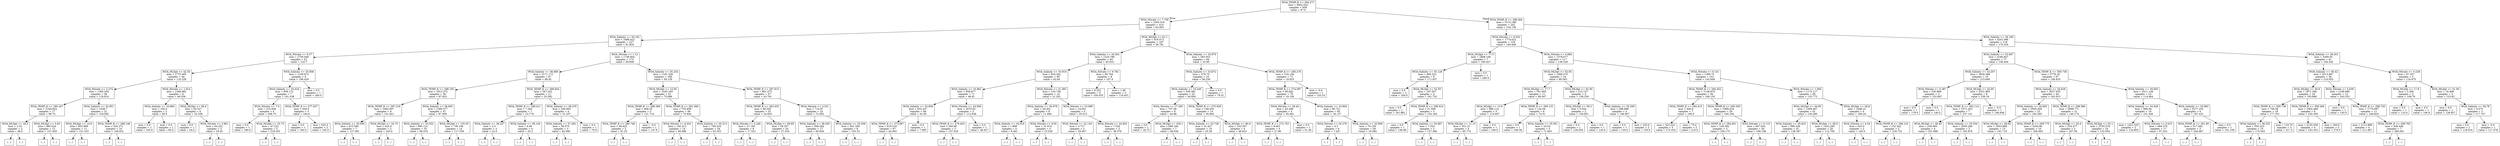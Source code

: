 digraph Tree {
node [shape=box] ;
0 [label="WOA_TEMP_K <= 294.271\nmse = 4602.542\nsamples = 656\nvalue = 97.0"] ;
1 [label="WOA_Nitrate <= 7.709\nmse = 2300.318\nsamples = 414\nvalue = 62.083"] ;
0 -> 1 [labeldistance=2.5, labelangle=45, headlabel="True"] ;
2 [label="WOA_Salinity <= 34.181\nmse = 2488.422\nsamples = 227\nvalue = 81.824"] ;
1 -> 2 ;
3 [label="WOA_Nitrate <= 6.37\nmse = 2750.049\nsamples = 52\nvalue = 125.7"] ;
2 -> 3 ;
4 [label="WOA_MLDpt <= 42.55\nmse = 1775.405\nsamples = 44\nvalue = 110.228"] ;
3 -> 4 ;
5 [label="WOA_Nitrate <= 2.274\nmse = 1365.054\nsamples = 38\nvalue = 116.814"] ;
4 -> 5 ;
6 [label="WOA_TEMP_K <= 285.347\nmse = 1249.824\nsamples = 17\nvalue = 96.74"] ;
5 -> 6 ;
7 [label="WOA_MLDpt <= 18.0\nmse = 2.25\nsamples = 2\nvalue = 48.5"] ;
6 -> 7 ;
8 [label="(...)"] ;
7 -> 8 ;
9 [label="(...)"] ;
7 -> 9 ;
10 [label="WOA_MLDpt <= 5.65\nmse = 895.024\nsamples = 15\nvalue = 107.459"] ;
6 -> 10 ;
11 [label="(...)"] ;
10 -> 11 ;
16 [label="(...)"] ;
10 -> 16 ;
39 [label="WOA_Salinity <= 32.951\nmse = 1038.7\nsamples = 21\nvalue = 129.082"] ;
5 -> 39 ;
40 [label="WOA_MLDpt <= 14.9\nmse = 652.889\nsamples = 11\nvalue = 151.333"] ;
39 -> 40 ;
41 [label="(...)"] ;
40 -> 41 ;
50 [label="(...)"] ;
40 -> 50 ;
55 [label="WOA_TEMP_K <= 288.146\nmse = 434.271\nsamples = 10\nvalue = 106.831"] ;
39 -> 55 ;
56 [label="(...)"] ;
55 -> 56 ;
67 [label="(...)"] ;
55 -> 67 ;
74 [label="WOA_Nitrate <= 1.914\nmse = 1268.982\nsamples = 6\nvalue = 46.558"] ;
4 -> 74 ;
75 [label="WOA_Salinity <= 33.883\nmse = 100.0\nsamples = 2\nvalue = 95.0"] ;
74 -> 75 ;
76 [label="mse = 0.0\nsamples = 1\nvalue = 105.0"] ;
75 -> 76 ;
77 [label="mse = 0.0\nsamples = 1\nvalue = 85.0"] ;
75 -> 77 ;
78 [label="WOA_MLDpt <= 56.4\nmse = 93.527\nsamples = 4\nvalue = 22.338"] ;
74 -> 78 ;
79 [label="mse = 0.0\nsamples = 1\nvalue = 34.0"] ;
78 -> 79 ;
80 [label="WOA_Nitrate <= 3.961\nmse = 64.252\nsamples = 3\nvalue = 18.45"] ;
78 -> 80 ;
81 [label="(...)"] ;
80 -> 81 ;
82 [label="(...)"] ;
80 -> 82 ;
83 [label="WOA_Salinity <= 33.958\nmse = 1108.673\nsamples = 8\nvalue = 196.429"] ;
3 -> 83 ;
84 [label="WOA_Salinity <= 33.424\nmse = 859.172\nsamples = 7\nvalue = 191.538"] ;
83 -> 84 ;
85 [label="WOA_Nitrate <= 7.0\nmse = 310.938\nsamples = 4\nvalue = 208.75"] ;
84 -> 85 ;
86 [label="mse = 0.0\nsamples = 1\nvalue = 180.0"] ;
85 -> 86 ;
87 [label="WOA_MLDpt <= 25.75\nmse = 47.222\nsamples = 3\nvalue = 218.333"] ;
85 -> 87 ;
88 [label="(...)"] ;
87 -> 88 ;
89 [label="(...)"] ;
87 -> 89 ;
90 [label="WOA_TEMP_K <= 277.637\nmse = 504.0\nsamples = 3\nvalue = 164.0"] ;
84 -> 90 ;
91 [label="mse = 0.0\nsamples = 1\nvalue = 160.0"] ;
90 -> 91 ;
92 [label="mse = 625.0\nsamples = 2\nvalue = 165.0"] ;
90 -> 92 ;
93 [label="mse = 0.0\nsamples = 1\nvalue = 260.0"] ;
83 -> 93 ;
94 [label="WOA_Nitrate <= 1.12\nmse = 1748.854\nsamples = 175\nvalue = 69.858"] ;
2 -> 94 ;
95 [label="WOA_Salinity <= 36.689\nmse = 2171.172\nsamples = 67\nvalue = 88.92"] ;
94 -> 95 ;
96 [label="WOA_TEMP_K <= 288.192\nmse = 1913.372\nsamples = 56\nvalue = 97.623"] ;
95 -> 96 ;
97 [label="WOA_TEMP_K <= 287.218\nmse = 1962.607\nsamples = 9\nvalue = 141.821"] ;
96 -> 97 ;
98 [label="WOA_Salinity <= 35.059\nmse = 415.595\nsamples = 7\nvalue = 127.081"] ;
97 -> 98 ;
99 [label="(...)"] ;
98 -> 99 ;
108 [label="(...)"] ;
98 -> 108 ;
109 [label="WOA_MLDpt <= 34.75\nmse = 625.0\nsamples = 2\nvalue = 245.0"] ;
97 -> 109 ;
110 [label="(...)"] ;
109 -> 110 ;
111 [label="(...)"] ;
109 -> 111 ;
112 [label="WOA_Salinity <= 36.605\nmse = 1380.577\nsamples = 47\nvalue = 87.936"] ;
96 -> 112 ;
113 [label="WOA_Salinity <= 35.552\nmse = 895.121\nsamples = 33\nvalue = 69.516"] ;
112 -> 113 ;
114 [label="(...)"] ;
113 -> 114 ;
141 [label="(...)"] ;
113 -> 141 ;
174 [label="WOA_MLDpt <= 135.55\nmse = 739.109\nsamples = 14\nvalue = 117.539"] ;
112 -> 174 ;
175 [label="(...)"] ;
174 -> 175 ;
184 [label="(...)"] ;
174 -> 184 ;
193 [label="WOA_TEMP_K <= 289.844\nmse = 267.322\nsamples = 11\nvalue = 33.592"] ;
95 -> 193 ;
194 [label="WOA_TEMP_K <= 286.411\nmse = 7.284\nsamples = 7\nvalue = 23.778"] ;
193 -> 194 ;
195 [label="WOA_Salinity <= 38.227\nmse = 2.0\nsamples = 3\nvalue = 22.0"] ;
194 -> 195 ;
196 [label="(...)"] ;
195 -> 196 ;
197 [label="(...)"] ;
195 -> 197 ;
198 [label="WOA_Salinity <= 38.129\nmse = 6.96\nsamples = 4\nvalue = 25.2"] ;
194 -> 198 ;
199 [label="(...)"] ;
198 -> 199 ;
200 [label="(...)"] ;
198 -> 200 ;
201 [label="WOA_Salinity <= 38.478\nmse = 249.965\nsamples = 4\nvalue = 51.257"] ;
193 -> 201 ;
202 [label="WOA_Salinity <= 37.462\nmse = 56.075\nsamples = 3\nvalue = 44.096"] ;
201 -> 202 ;
203 [label="(...)"] ;
202 -> 203 ;
206 [label="(...)"] ;
202 -> 206 ;
207 [label="mse = 0.0\nsamples = 1\nvalue = 79.9"] ;
201 -> 207 ;
208 [label="WOA_Salinity <= 35.234\nmse = 1191.528\nsamples = 108\nvalue = 59.129"] ;
94 -> 208 ;
209 [label="WOA_MLDpt <= 15.95\nmse = 1020.185\nsamples = 51\nvalue = 75.686"] ;
208 -> 209 ;
210 [label="WOA_TEMP_K <= 286.366\nmse = 668.35\nsamples = 3\nvalue = 131.714"] ;
209 -> 210 ;
211 [label="WOA_TEMP_K <= 280.746\nmse = 46.923\nsamples = 2\nvalue = 91.25"] ;
210 -> 211 ;
212 [label="(...)"] ;
211 -> 212 ;
213 [label="(...)"] ;
211 -> 213 ;
214 [label="mse = -0.0\nsamples = 1\nvalue = 147.9"] ;
210 -> 214 ;
215 [label="WOA_TEMP_K <= 281.568\nmse = 755.859\nsamples = 48\nvalue = 70.844"] ;
209 -> 215 ;
216 [label="WOA_Nitrate <= 6.452\nmse = 192.213\nsamples = 14\nvalue = 90.986"] ;
215 -> 216 ;
217 [label="(...)"] ;
216 -> 217 ;
228 [label="(...)"] ;
216 -> 228 ;
239 [label="WOA_Salinity <= 35.213\nmse = 758.334\nsamples = 34\nvalue = 63.333"] ;
215 -> 239 ;
240 [label="(...)"] ;
239 -> 240 ;
287 [label="(...)"] ;
239 -> 287 ;
292 [label="WOA_TEMP_K <= 287.915\nmse = 861.073\nsamples = 57\nvalue = 43.791"] ;
208 -> 292 ;
293 [label="WOA_TEMP_K <= 283.432\nmse = 68.545\nsamples = 32\nvalue = 24.924"] ;
292 -> 293 ;
294 [label="WOA_Nitrate <= 5.246\nmse = 27.195\nsamples = 8\nvalue = 17.521"] ;
293 -> 294 ;
295 [label="(...)"] ;
294 -> 295 ;
300 [label="(...)"] ;
294 -> 300 ;
303 [label="WOA_MLDpt <= 69.85\nmse = 58.357\nsamples = 24\nvalue = 27.334"] ;
293 -> 303 ;
304 [label="(...)"] ;
303 -> 304 ;
319 [label="(...)"] ;
303 -> 319 ;
322 [label="WOA_Nitrate <= 3.331\nmse = 714.97\nsamples = 25\nvalue = 72.092"] ;
292 -> 322 ;
323 [label="WOA_Salinity <= 38.205\nmse = 268.284\nsamples = 17\nvalue = 60.936"] ;
322 -> 323 ;
324 [label="(...)"] ;
323 -> 324 ;
345 [label="(...)"] ;
323 -> 345 ;
346 [label="WOA_Salinity <= 35.509\nmse = 641.356\nsamples = 8\nvalue = 103.33"] ;
322 -> 346 ;
347 [label="(...)"] ;
346 -> 347 ;
350 [label="(...)"] ;
346 -> 350 ;
359 [label="WOA_MLDpt <= 61.1\nmse = 919.572\nsamples = 187\nvalue = 36.781"] ;
1 -> 359 ;
360 [label="WOA_Salinity <= 34.561\nmse = 1224.786\nsamples = 93\nvalue = 49.433"] ;
359 -> 360 ;
361 [label="WOA_Salinity <= 33.918\nmse = 918.342\nsamples = 85\nvalue = 42.64"] ;
360 -> 361 ;
362 [label="WOA_Salinity <= 33.862\nmse = 958.877\nsamples = 71\nvalue = 46.61"] ;
361 -> 362 ;
363 [label="WOA_Salinity <= 33.858\nmse = 632.437\nsamples = 68\nvalue = 43.39"] ;
362 -> 363 ;
364 [label="WOA_TEMP_K <= 273.087\nmse = 619.518\nsamples = 67\nvalue = 44.093"] ;
363 -> 364 ;
365 [label="(...)"] ;
364 -> 365 ;
406 [label="(...)"] ;
364 -> 406 ;
447 [label="mse = 0.0\nsamples = 1\nvalue = 7.895"] ;
363 -> 447 ;
448 [label="WOA_Nitrate <= 24.508\nmse = 3070.62\nsamples = 3\nvalue = 112.938"] ;
362 -> 448 ;
449 [label="WOA_TEMP_K <= 276.425\nmse = 260.08\nsamples = 2\nvalue = 157.018"] ;
448 -> 449 ;
450 [label="(...)"] ;
449 -> 450 ;
451 [label="(...)"] ;
449 -> 451 ;
452 [label="mse = 0.0\nsamples = 1\nvalue = 46.817"] ;
448 -> 452 ;
453 [label="WOA_Nitrate <= 21.383\nmse = 154.728\nsamples = 14\nvalue = 21.201"] ;
361 -> 453 ;
454 [label="WOA_Salinity <= 34.079\nmse = 29.301\nsamples = 9\nvalue = 11.994"] ;
453 -> 454 ;
455 [label="WOA_Salinity <= 34.019\nmse = 1.968\nsamples = 4\nvalue = 8.461"] ;
454 -> 455 ;
456 [label="(...)"] ;
455 -> 456 ;
459 [label="(...)"] ;
455 -> 459 ;
462 [label="WOA_Nitrate <= 9.05\nmse = 31.674\nsamples = 5\nvalue = 15.526"] ;
454 -> 462 ;
463 [label="(...)"] ;
462 -> 463 ;
464 [label="(...)"] ;
462 -> 464 ;
469 [label="WOA_Nitrate <= 23.089\nmse = 24.951\nsamples = 5\nvalue = 35.012"] ;
453 -> 469 ;
470 [label="WOA_Nitrate <= 22.134\nmse = 3.717\nsamples = 2\nvalue = 29.407"] ;
469 -> 470 ;
471 [label="(...)"] ;
470 -> 471 ;
472 [label="(...)"] ;
470 -> 472 ;
473 [label="WOA_Nitrate <= 24.932\nmse = 7.524\nsamples = 3\nvalue = 38.376"] ;
469 -> 473 ;
474 [label="(...)"] ;
473 -> 474 ;
477 [label="(...)"] ;
473 -> 477 ;
478 [label="WOA_Nitrate <= 9.782\nmse = 85.794\nsamples = 8\nvalue = 107.4"] ;
360 -> 478 ;
479 [label="mse = 6.322\nsamples = 5\nvalue = 100.033"] ;
478 -> 479 ;
480 [label="mse = 1.46\nsamples = 3\nvalue = 118.451"] ;
478 -> 480 ;
481 [label="WOA_Salinity <= 33.879\nmse = 283.052\nsamples = 94\nvalue = 23.95"] ;
359 -> 481 ;
482 [label="WOA_Salinity <= 33.872\nmse = 478.73\nsamples = 23\nvalue = 38.239"] ;
481 -> 482 ;
483 [label="WOA_Salinity <= 33.445\nmse = 439.381\nsamples = 22\nvalue = 36.904"] ;
482 -> 483 ;
484 [label="WOA_Nitrate <= 17.305\nmse = 707.58\nsamples = 8\nvalue = 44.88"] ;
483 -> 484 ;
485 [label="mse = 0.0\nsamples = 1\nvalue = 18.72"] ;
484 -> 485 ;
486 [label="WOA_MLDpt <= 328.1\nmse = 689.184\nsamples = 7\nvalue = 49.636"] ;
484 -> 486 ;
487 [label="(...)"] ;
486 -> 487 ;
490 [label="(...)"] ;
486 -> 490 ;
491 [label="WOA_TEMP_K <= 275.928\nmse = 148.435\nsamples = 14\nvalue = 30.804"] ;
483 -> 491 ;
492 [label="WOA_Salinity <= 33.726\nmse = 31.627\nsamples = 10\nvalue = 25.26"] ;
491 -> 492 ;
493 [label="(...)"] ;
492 -> 493 ;
498 [label="(...)"] ;
492 -> 498 ;
509 [label="WOA_MLDpt <= 80.0\nmse = 103.507\nsamples = 4\nvalue = 48.823"] ;
491 -> 509 ;
510 [label="(...)"] ;
509 -> 510 ;
511 [label="(...)"] ;
509 -> 511 ;
516 [label="mse = 0.0\nsamples = 1\nvalue = 78.31"] ;
482 -> 516 ;
517 [label="WOA_TEMP_K <= 285.276\nmse = 154.146\nsamples = 71\nvalue = 19.923"] ;
481 -> 517 ;
518 [label="WOA_TEMP_K <= 274.097\nmse = 90.842\nsamples = 70\nvalue = 19.156"] ;
517 -> 518 ;
519 [label="WOA_Nitrate <= 28.44\nmse = 63.496\nsamples = 5\nvalue = 30.481"] ;
518 -> 519 ;
520 [label="WOA_TEMP_K <= 272.753\nmse = 9.601\nsamples = 4\nvalue = 27.86"] ;
519 -> 520 ;
521 [label="(...)"] ;
520 -> 521 ;
524 [label="(...)"] ;
520 -> 524 ;
527 [label="mse = 0.0\nsamples = 1\nvalue = 51.45"] ;
519 -> 527 ;
528 [label="WOA_Salinity <= 33.904\nmse = 80.721\nsamples = 65\nvalue = 18.137"] ;
518 -> 528 ;
529 [label="WOA_Nitrate <= 24.279\nmse = 4.3\nsamples = 6\nvalue = 7.247"] ;
528 -> 529 ;
530 [label="(...)"] ;
529 -> 530 ;
531 [label="(...)"] ;
529 -> 531 ;
536 [label="WOA_Salinity <= 33.909\nmse = 76.159\nsamples = 59\nvalue = 19.084"] ;
528 -> 536 ;
537 [label="(...)"] ;
536 -> 537 ;
538 [label="(...)"] ;
536 -> 538 ;
595 [label="mse = -0.0\nsamples = 1\nvalue = 103.53"] ;
517 -> 595 ;
596 [label="WOA_TEMP_K <= 298.364\nmse = 3110.198\nsamples = 242\nvalue = 154.136"] ;
0 -> 596 [labeldistance=2.5, labelangle=-45, headlabel="False"] ;
597 [label="WOA_Nitrate <= 0.032\nmse = 1774.622\nsamples = 124\nvalue = 140.446"] ;
596 -> 597 ;
598 [label="WOA_MLDpt <= 77.5\nmse = 1808.108\nsamples = 7\nvalue = 185.827"] ;
597 -> 598 ;
599 [label="WOA_Salinity <= 35.128\nmse = 409.323\nsamples = 6\nvalue = 171.937"] ;
598 -> 599 ;
600 [label="mse = 0.0\nsamples = 2\nvalue = 200.0"] ;
599 -> 600 ;
601 [label="WOA_MLDpt <= 52.55\nmse = 167.657\nsamples = 4\nvalue = 161.732"] ;
599 -> 601 ;
602 [label="mse = 0.0\nsamples = 1\nvalue = 181.862"] ;
601 -> 602 ;
603 [label="WOA_TEMP_K <= 296.914\nmse = 21.599\nsamples = 3\nvalue = 154.184"] ;
601 -> 603 ;
604 [label="mse = 0.0\nsamples = 1\nvalue = 148.88"] ;
603 -> 604 ;
605 [label="WOA_Salinity <= 35.987\nmse = 7.553\nsamples = 2\nvalue = 157.366"] ;
603 -> 605 ;
606 [label="(...)"] ;
605 -> 606 ;
607 [label="(...)"] ;
605 -> 607 ;
608 [label="mse = 0.0\nsamples = 1\nvalue = 290.0"] ;
598 -> 608 ;
609 [label="WOA_Nitrate <= 0.084\nmse = 1578.677\nsamples = 117\nvalue = 136.529"] ;
597 -> 609 ;
610 [label="WOA_MLDpt <= 52.95\nmse = 1068.275\nsamples = 16\nvalue = 99.593"] ;
609 -> 610 ;
611 [label="WOA_MLDpt <= 17.7\nmse = 781.993\nsamples = 11\nvalue = 89.047"] ;
610 -> 611 ;
612 [label="WOA_MLDpt <= 13.6\nmse = 986.114\nsamples = 5\nvalue = 110.047"] ;
611 -> 612 ;
613 [label="WOA_MLDpt <= 11.15\nmse = 351.21\nsamples = 4\nvalue = 95.774"] ;
612 -> 613 ;
614 [label="(...)"] ;
613 -> 614 ;
617 [label="(...)"] ;
613 -> 617 ;
618 [label="mse = 0.0\nsamples = 1\nvalue = 160.0"] ;
612 -> 618 ;
619 [label="WOA_TEMP_K <= 295.131\nmse = 124.04\nsamples = 6\nvalue = 74.51"] ;
611 -> 619 ;
620 [label="mse = 0.0\nsamples = 1\nvalue = 109.39"] ;
619 -> 620 ;
621 [label="WOA_Salinity <= 35.591\nmse = 24.54\nsamples = 5\nvalue = 71.603"] ;
619 -> 621 ;
622 [label="(...)"] ;
621 -> 622 ;
625 [label="(...)"] ;
621 -> 625 ;
630 [label="WOA_MLDpt <= 62.95\nmse = 215.157\nsamples = 5\nvalue = 138.259"] ;
610 -> 630 ;
631 [label="WOA_MLDpt <= 59.3\nmse = 0.044\nsamples = 2\nvalue = 129.851"] ;
630 -> 631 ;
632 [label="mse = 0.0\nsamples = 1\nvalue = 129.554"] ;
631 -> 632 ;
633 [label="mse = 0.0\nsamples = 1\nvalue = 130.0"] ;
631 -> 633 ;
634 [label="WOA_Salinity <= 35.209\nmse = 288.889\nsamples = 3\nvalue = 146.667"] ;
630 -> 634 ;
635 [label="mse = 0.0\nsamples = 1\nvalue = 130.0"] ;
634 -> 635 ;
636 [label="mse = 225.0\nsamples = 2\nvalue = 155.0"] ;
634 -> 636 ;
637 [label="WOA_Nitrate <= 0.141\nmse = 1399.75\nsamples = 101\nvalue = 142.649"] ;
609 -> 637 ;
638 [label="WOA_TEMP_K <= 294.452\nmse = 1149.676\nsamples = 36\nvalue = 166.155"] ;
637 -> 638 ;
639 [label="WOA_TEMP_K <= 294.415\nmse = 640.0\nsamples = 7\nvalue = 190.0"] ;
638 -> 639 ;
640 [label="mse = 322.222\nsamples = 5\nvalue = 173.333"] ;
639 -> 640 ;
641 [label="mse = 75.0\nsamples = 2\nvalue = 215.0"] ;
639 -> 641 ;
642 [label="WOA_TEMP_K <= 295.545\nmse = 1099.416\nsamples = 29\nvalue = 160.194"] ;
638 -> 642 ;
643 [label="WOA_TEMP_K <= 294.951\nmse = 128.392\nsamples = 3\nvalue = 106.175"] ;
642 -> 643 ;
644 [label="(...)"] ;
643 -> 644 ;
645 [label="(...)"] ;
643 -> 645 ;
646 [label="WOA_Nitrate <= 0.115\nmse = 847.054\nsamples = 26\nvalue = 166.196"] ;
642 -> 646 ;
647 [label="(...)"] ;
646 -> 647 ;
666 [label="(...)"] ;
646 -> 666 ;
681 [label="WOA_Nitrate <= 1.665\nmse = 1175.117\nsamples = 65\nvalue = 132.773"] ;
637 -> 681 ;
682 [label="WOA_MLDpt <= 44.95\nmse = 1008.467\nsamples = 61\nvalue = 130.296"] ;
681 -> 682 ;
683 [label="WOA_Salinity <= 35.623\nmse = 596.328\nsamples = 41\nvalue = 138.387"] ;
682 -> 683 ;
684 [label="(...)"] ;
683 -> 684 ;
749 [label="(...)"] ;
683 -> 749 ;
750 [label="WOA_MLDpt <= 58.6\nmse = 1452.285\nsamples = 20\nvalue = 112.765"] ;
682 -> 750 ;
751 [label="(...)"] ;
750 -> 751 ;
772 [label="(...)"] ;
750 -> 772 ;
787 [label="WOA_MLDpt <= 28.8\nmse = 1646.31\nsamples = 4\nvalue = 189.24"] ;
681 -> 787 ;
788 [label="WOA_Nitrate <= 4.54\nmse = 625.0\nsamples = 2\nvalue = 145.0"] ;
787 -> 788 ;
789 [label="(...)"] ;
788 -> 789 ;
790 [label="(...)"] ;
788 -> 790 ;
791 [label="WOA_TEMP_K <= 296.152\nmse = 152.542\nsamples = 2\nvalue = 218.733"] ;
787 -> 791 ;
792 [label="(...)"] ;
791 -> 792 ;
793 [label="(...)"] ;
791 -> 793 ;
794 [label="WOA_Salinity <= 36.195\nmse = 4201.066\nsamples = 118\nvalue = 170.234"] ;
596 -> 794 ;
795 [label="WOA_Salinity <= 33.907\nmse = 4180.857\nsamples = 77\nvalue = 156.404"] ;
794 -> 795 ;
796 [label="WOA_Salinity <= 33.207\nmse = 2626.389\nsamples = 10\nvalue = 215.646"] ;
795 -> 796 ;
797 [label="WOA_Nitrate <= 0.387\nmse = 320.889\nsamples = 2\nvalue = 152.667"] ;
796 -> 797 ;
798 [label="mse = 0.0\nsamples = 1\nvalue = 178.0"] ;
797 -> 798 ;
799 [label="mse = 0.0\nsamples = 1\nvalue = 140.0"] ;
797 -> 799 ;
800 [label="WOA_MLDpt <= 43.95\nmse = 2031.865\nsamples = 8\nvalue = 230.18"] ;
796 -> 800 ;
801 [label="WOA_TEMP_K <= 302.114\nmse = 1571.263\nsamples = 7\nvalue = 237.141"] ;
800 -> 801 ;
802 [label="WOA_MLDpt <= 28.45\nmse = 239.065\nsamples = 4\nvalue = 251.896"] ;
801 -> 802 ;
803 [label="(...)"] ;
802 -> 803 ;
804 [label="(...)"] ;
802 -> 804 ;
809 [label="WOA_Salinity <= 33.554\nmse = 2955.266\nsamples = 3\nvalue = 192.876"] ;
801 -> 809 ;
810 [label="(...)"] ;
809 -> 810 ;
813 [label="(...)"] ;
809 -> 813 ;
814 [label="mse = -0.0\nsamples = 1\nvalue = 146.648"] ;
800 -> 814 ;
815 [label="WOA_TEMP_K <= 300.738\nmse = 3778.18\nsamples = 67\nvalue = 146.925"] ;
795 -> 815 ;
816 [label="WOA_Salinity <= 34.629\nmse = 3627.635\nsamples = 44\nvalue = 162.913"] ;
815 -> 816 ;
817 [label="WOA_Salinity <= 34.565\nmse = 2565.459\nsamples = 23\nvalue = 182.495"] ;
816 -> 817 ;
818 [label="WOA_MLDpt <= 28.65\nmse = 1853.869\nsamples = 13\nvalue = 161.719"] ;
817 -> 818 ;
819 [label="(...)"] ;
818 -> 819 ;
826 [label="(...)"] ;
818 -> 826 ;
835 [label="WOA_TEMP_K <= 299.775\nmse = 2240.96\nsamples = 10\nvalue = 208.465"] ;
817 -> 835 ;
836 [label="(...)"] ;
835 -> 836 ;
837 [label="(...)"] ;
835 -> 837 ;
838 [label="WOA_TEMP_K <= 298.586\nmse = 3898.771\nsamples = 21\nvalue = 140.174"] ;
816 -> 838 ;
839 [label="WOA_MLDpt <= 20.4\nmse = 254.477\nsamples = 2\nvalue = 207.56"] ;
838 -> 839 ;
840 [label="(...)"] ;
839 -> 840 ;
841 [label="(...)"] ;
839 -> 841 ;
842 [label="WOA_MLDpt <= 55.1\nmse = 3750.579\nsamples = 19\nvalue = 132.954"] ;
838 -> 842 ;
843 [label="(...)"] ;
842 -> 843 ;
858 [label="(...)"] ;
842 -> 858 ;
873 [label="WOA_Salinity <= 35.603\nmse = 2511.138\nsamples = 23\nvalue = 114.464"] ;
815 -> 873 ;
874 [label="WOA_Salinity <= 34.028\nmse = 896.94\nsamples = 19\nvalue = 101.436"] ;
873 -> 874 ;
875 [label="mse = 1421.325\nsamples = 2\nvalue = 134.803"] ;
874 -> 875 ;
876 [label="WOA_Nitrate <= 0.015\nmse = 684.376\nsamples = 17\nvalue = 97.432"] ;
874 -> 876 ;
877 [label="(...)"] ;
876 -> 877 ;
880 [label="(...)"] ;
876 -> 880 ;
909 [label="WOA_Salinity <= 35.883\nmse = 5277.255\nsamples = 4\nvalue = 187.422"] ;
873 -> 909 ;
910 [label="WOA_TEMP_K <= 301.95\nmse = 517.082\nsamples = 3\nvalue = 244.967"] ;
909 -> 910 ;
911 [label="(...)"] ;
910 -> 911 ;
912 [label="(...)"] ;
910 -> 912 ;
913 [label="mse = 0.0\nsamples = 1\nvalue = 101.106"] ;
909 -> 913 ;
914 [label="WOA_Salinity <= 36.451\nmse = 3309.55\nsamples = 41\nvalue = 194.542"] ;
794 -> 914 ;
915 [label="WOA_Salinity <= 36.42\nmse = 2513.997\nsamples = 36\nvalue = 210.055"] ;
914 -> 915 ;
916 [label="WOA_MLDpt <= 30.9\nmse = 1871.306\nsamples = 24\nvalue = 193.866"] ;
915 -> 916 ;
917 [label="WOA_TEMP_K <= 300.736\nmse = 758.58\nsamples = 18\nvalue = 177.251"] ;
916 -> 917 ;
918 [label="WOA_Salinity <= 36.332\nmse = 550.223\nsamples = 15\nvalue = 170.543"] ;
917 -> 918 ;
919 [label="(...)"] ;
918 -> 919 ;
922 [label="(...)"] ;
918 -> 922 ;
927 [label="mse = 118.75\nsamples = 3\nvalue = 217.5"] ;
917 -> 927 ;
928 [label="WOA_TEMP_K <= 300.284\nmse = 1802.469\nsamples = 6\nvalue = 245.556"] ;
916 -> 928 ;
929 [label="mse = 2155.556\nsamples = 4\nvalue = 233.333"] ;
928 -> 929 ;
930 [label="mse = 200.0\nsamples = 2\nvalue = 270.0"] ;
928 -> 930 ;
931 [label="WOA_Nitrate <= 0.039\nmse = 2188.889\nsamples = 12\nvalue = 243.333"] ;
915 -> 931 ;
932 [label="mse = 0.0\nsamples = 1\nvalue = 150.0"] ;
931 -> 932 ;
933 [label="WOA_TEMP_K <= 298.726\nmse = 1775.087\nsamples = 11\nvalue = 248.824"] ;
931 -> 933 ;
934 [label="mse = 2113.889\nsamples = 4\nvalue = 211.667"] ;
933 -> 934 ;
935 [label="WOA_TEMP_K <= 299.783\nmse = 426.446\nsamples = 7\nvalue = 269.091"] ;
933 -> 935 ;
936 [label="(...)"] ;
935 -> 936 ;
939 [label="(...)"] ;
935 -> 939 ;
940 [label="WOA_Nitrate <= 0.238\nmse = 67.357\nsamples = 5\nvalue = 116.975"] ;
914 -> 940 ;
941 [label="WOA_MLDpt <= 17.8\nmse = 2.306\nsamples = 2\nvalue = 108.76"] ;
940 -> 941 ;
942 [label="mse = 0.0\nsamples = 1\nvalue = 110.0"] ;
941 -> 942 ;
943 [label="mse = 0.0\nsamples = 1\nvalue = 106.9"] ;
941 -> 943 ;
944 [label="WOA_MLDpt <= 51.95\nmse = 18.468\nsamples = 3\nvalue = 123.82"] ;
940 -> 944 ;
945 [label="mse = 0.0\nsamples = 1\nvalue = 126.857"] ;
944 -> 945 ;
946 [label="WOA_Salinity <= 36.78\nmse = 0.073\nsamples = 2\nvalue = 117.747"] ;
944 -> 946 ;
947 [label="mse = 0.0\nsamples = 1\nvalue = 118.016"] ;
946 -> 947 ;
948 [label="mse = -0.0\nsamples = 1\nvalue = 117.478"] ;
946 -> 948 ;
}